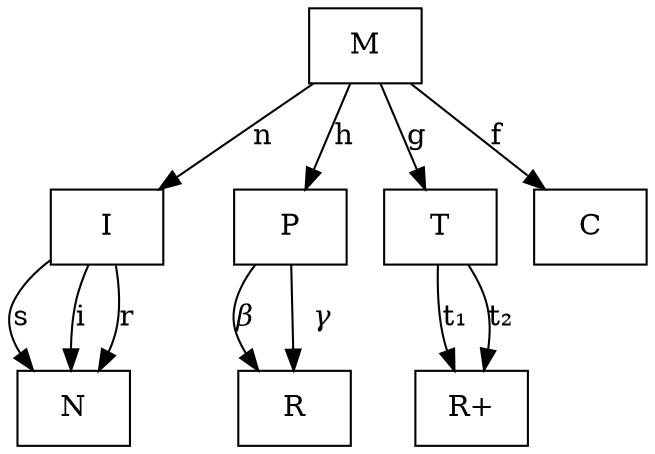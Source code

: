digraph G {
  node[shape="box"]
  i [label="I", position="1,0"]
  m [label="M", position="2,0"]
  p [label="P"]
  t [label="T"]
  c [label="C"]
  n [label="N"]
  rp [label="R+"]
  r [label="R"]
  m->c [label="f"]
  m->t [label="g"]
  m->p [label="h"]
  m->i [label="n"]
  i->n [label="s"]
  i->n [label="i   "]
  i->n [label="r "]
  t->rp[label="t₁  "]
  t->rp[label="t₂ "]
  p -> r[label="𝛽   "]
  p -> r[label="  𝛾   "]
}
